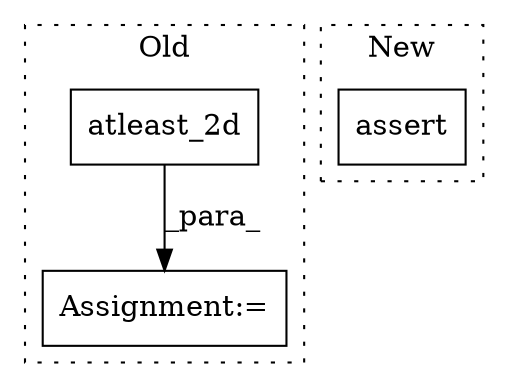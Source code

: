 digraph G {
subgraph cluster0 {
1 [label="atleast_2d" a="32" s="841,907" l="11,1" shape="box"];
3 [label="Assignment:=" a="7" s="810" l="1" shape="box"];
label = "Old";
style="dotted";
}
subgraph cluster1 {
2 [label="assert" a="6" s="3253" l="7" shape="box"];
label = "New";
style="dotted";
}
1 -> 3 [label="_para_"];
}